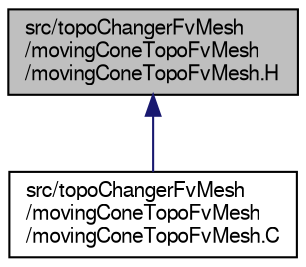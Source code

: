 digraph "src/topoChangerFvMesh/movingConeTopoFvMesh/movingConeTopoFvMesh.H"
{
  bgcolor="transparent";
  edge [fontname="FreeSans",fontsize="10",labelfontname="FreeSans",labelfontsize="10"];
  node [fontname="FreeSans",fontsize="10",shape=record];
  Node1 [label="src/topoChangerFvMesh\l/movingConeTopoFvMesh\l/movingConeTopoFvMesh.H",height=0.2,width=0.4,color="black", fillcolor="grey75", style="filled" fontcolor="black"];
  Node1 -> Node2 [dir="back",color="midnightblue",fontsize="10",style="solid",fontname="FreeSans"];
  Node2 [label="src/topoChangerFvMesh\l/movingConeTopoFvMesh\l/movingConeTopoFvMesh.C",height=0.2,width=0.4,color="black",URL="$a09913.html"];
}
